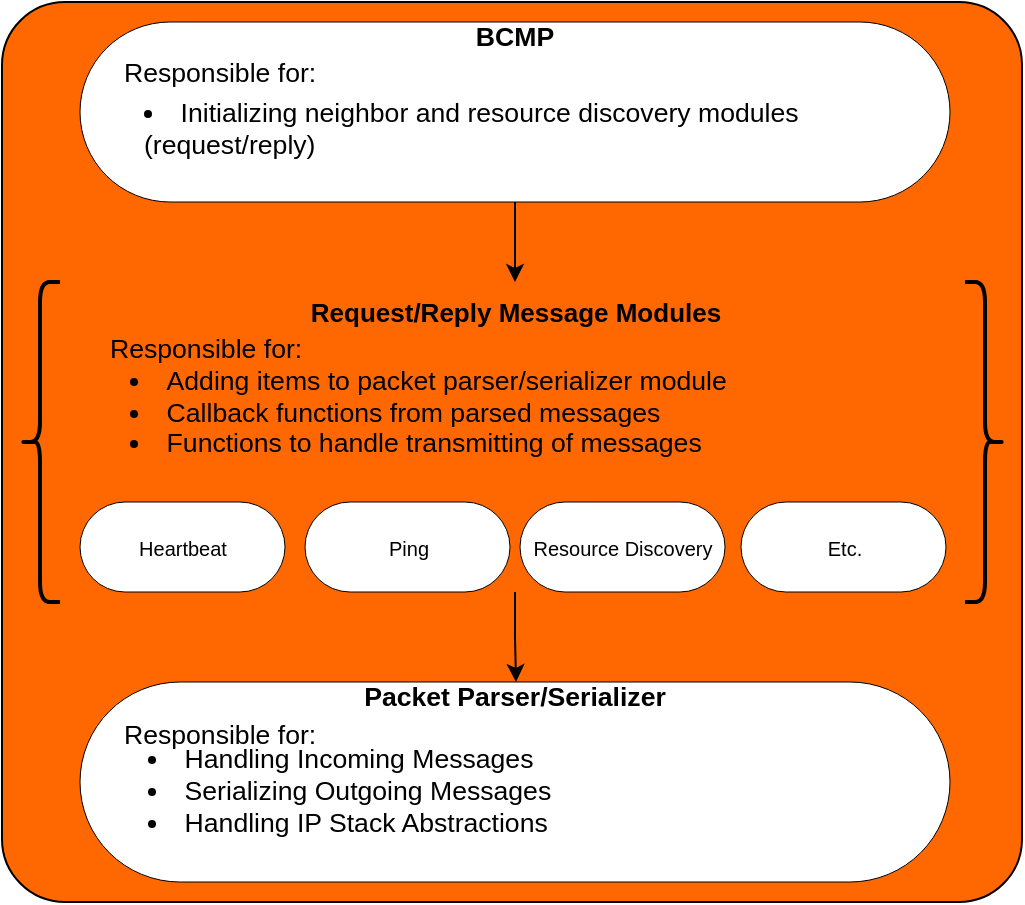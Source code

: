 <mxfile version="24.7.15">
  <diagram name="Page-1" id="HMv95JZd37HtdOTtruG_">
    <mxGraphModel dx="662" dy="441" grid="1" gridSize="10" guides="1" tooltips="1" connect="1" arrows="1" fold="1" page="1" pageScale="1" pageWidth="850" pageHeight="1100" math="0" shadow="0">
      <root>
        <mxCell id="0" />
        <mxCell id="1" parent="0" />
        <mxCell id="gICdmpGwAMncEI22UhPr-41" value="" style="rounded=1;whiteSpace=wrap;html=1;fillColor=#FF6700;strokeColor=#000000;arcSize=7;" vertex="1" parent="1">
          <mxGeometry x="170" y="280" width="510" height="450" as="geometry" />
        </mxCell>
        <mxCell id="gICdmpGwAMncEI22UhPr-7" value="BCMP" style="html=1;overflow=block;blockSpacing=1;whiteSpace=wrap;fontSize=13.3;fontStyle=1;spacing=0;strokeColor=#000000;fillOpacity=100;rounded=1;absoluteArcSize=1;arcSize=108;fillColor=#FFFFFF;strokeWidth=NaN;container=1;pointerEvents=0;collapsible=0;recursiveResize=0;lucidId=lJpaGHonDv_a;verticalAlign=top;fontColor=#000000;" vertex="1" parent="1">
          <mxGeometry x="209" y="290" width="435" height="90" as="geometry" />
        </mxCell>
        <mxCell id="gICdmpGwAMncEI22UhPr-8" value="Responsible for:" style="html=1;overflow=block;blockSpacing=1;whiteSpace=wrap;fontSize=13.3;fontColor=#000000;align=left;spacing=0;verticalAlign=middle;strokeColor=none;strokeOpacity=100;fillOpacity=100;rounded=1;absoluteArcSize=1;arcSize=9;fillColor=none;strokeWidth=1.5;lucidId=sTpa8f46LPAu;" vertex="1" parent="gICdmpGwAMncEI22UhPr-7">
          <mxGeometry x="22" width="391" height="50" as="geometry" />
        </mxCell>
        <mxCell id="gICdmpGwAMncEI22UhPr-9" value="&lt;ul style=&quot;margin: 0px; padding-left: 10px;list-style-position: inside; list-style-type:disc&quot;&gt;&lt;li style=&quot;text-align: left; font-size: 13.3px;&quot;&gt;&lt;span style=&quot;margin-left: 0px;margin-top: -2px;&quot;&gt;&lt;span style=&quot;font-size: 13.3px;&quot;&gt;Initializing neighbor and resource discovery modules (request/reply)&lt;/span&gt;&lt;/span&gt;&lt;/li&gt;&lt;/ul&gt;" style="html=1;overflow=block;blockSpacing=1;whiteSpace=wrap;fontSize=13;spacing=0;strokeColor=none;strokeOpacity=100;fillOpacity=100;rounded=1;absoluteArcSize=1;arcSize=9;fillColor=none;strokeWidth=1.5;lucidId=CVpaMHye50hT;container=1;collapsible=0;fontColor=#000000;" vertex="1" parent="gICdmpGwAMncEI22UhPr-7">
          <mxGeometry x="21.5" y="30" width="392" height="45" as="geometry" />
        </mxCell>
        <mxCell id="gICdmpGwAMncEI22UhPr-5" value="Packet Parser/Serializer&#xa;" style="html=1;overflow=block;blockSpacing=1;whiteSpace=wrap;fontSize=13.3;fontStyle=1;spacing=0;verticalAlign=top;strokeColor=#000000;rounded=1;absoluteArcSize=1;arcSize=165;fillColor=#FFFFFF;strokeWidth=NaN;container=1;pointerEvents=0;collapsible=0;recursiveResize=0;lucidId=_Jpa2be36_ob;fontColor=#000000;" vertex="1" parent="1">
          <mxGeometry x="209" y="620" width="435" height="100" as="geometry" />
        </mxCell>
        <mxCell id="gICdmpGwAMncEI22UhPr-6" value="Responsible for:" style="html=1;overflow=block;blockSpacing=1;whiteSpace=wrap;fontSize=13.3;fontColor=#000000;align=left;spacing=0;strokeColor=none;strokeOpacity=100;fillOpacity=100;rounded=1;absoluteArcSize=1;arcSize=9;fillColor=none;strokeWidth=1.5;lucidId=.QpagCGe7F4O;" vertex="1" parent="gICdmpGwAMncEI22UhPr-5">
          <mxGeometry x="22" width="392" height="51" as="geometry" />
        </mxCell>
        <mxCell id="gICdmpGwAMncEI22UhPr-23" value="&lt;ul style=&quot;margin: 0px; padding-left: 10px;list-style-position: inside; list-style-type:disc&quot;&gt;&lt;li style=&quot;text-align: left; font-size: 13.3px;&quot;&gt;&lt;span style=&quot;margin-left: 0px;margin-top: -2px;&quot;&gt;&lt;span style=&quot;font-size: 13.3px;&quot;&gt;Handling Incoming Messages&lt;/span&gt;&lt;/span&gt;&lt;/li&gt;&lt;li style=&quot;text-align: left; font-size: 13.3px;&quot;&gt;&lt;span style=&quot;margin-left: 0px;margin-top: -2px;&quot;&gt;&lt;span style=&quot;font-size: 13.3px;&quot;&gt;Serializing Outgoing Messages&lt;/span&gt;&lt;/span&gt;&lt;/li&gt;&lt;li style=&quot;text-align: left; font-size: 13.3px;&quot;&gt;&lt;span style=&quot;margin-left: 0px;margin-top: -2px;&quot;&gt;&lt;span style=&quot;font-size: 13.3px;&quot;&gt;Handling IP Stack Abstractions&lt;/span&gt;&lt;/span&gt;&lt;/li&gt;&lt;/ul&gt;" style="html=1;overflow=block;blockSpacing=1;whiteSpace=wrap;fontSize=13;spacing=0;strokeColor=none;strokeOpacity=100;fillOpacity=100;rounded=1;absoluteArcSize=1;arcSize=9;fillColor=none;strokeWidth=1.5;lucidId=sSpamT7Exnb7;container=1;collapsible=0;fontColor=#000000;" vertex="1" parent="gICdmpGwAMncEI22UhPr-5">
          <mxGeometry x="24" y="30" width="263" height="45" as="geometry" />
        </mxCell>
        <mxCell id="gICdmpGwAMncEI22UhPr-38" value="" style="group;fontColor=#000000;" vertex="1" connectable="0" parent="1">
          <mxGeometry x="179" y="420" width="492.5" height="160" as="geometry" />
        </mxCell>
        <mxCell id="gICdmpGwAMncEI22UhPr-2" value="" style="group;html=1;fillColor=none;fontColor=#FFFFFF;" vertex="1" parent="gICdmpGwAMncEI22UhPr-38">
          <mxGeometry x="22.5" y="10" width="450" height="145" as="geometry" />
        </mxCell>
        <mxCell id="gICdmpGwAMncEI22UhPr-22" value="Responsible for:" style="html=1;overflow=block;blockSpacing=1;whiteSpace=wrap;fontSize=13.3;fontColor=#000000;align=left;spacing=0;verticalAlign=middle;strokeColor=none;strokeOpacity=100;fillOpacity=100;rounded=1;absoluteArcSize=1;arcSize=9;fillColor=none;strokeWidth=1.5;lucidId=D7pa3C4U9oIy;" vertex="1" parent="gICdmpGwAMncEI22UhPr-2">
          <mxGeometry x="22" y="-10" width="391" height="65" as="geometry" />
        </mxCell>
        <mxCell id="gICdmpGwAMncEI22UhPr-24" value="&lt;ul style=&quot;margin: 0px; padding-left: 10px;list-style-position: inside; list-style-type:disc&quot;&gt;&lt;li style=&quot;text-align: left; font-size: 13.3px;&quot;&gt;&lt;span style=&quot;margin-left: 0px;margin-top: -2px;&quot;&gt;&lt;span style=&quot;font-size: 13.3px;&quot;&gt;&lt;font&gt;Adding items to packet parser/serializer module&lt;/font&gt;&lt;/span&gt;&lt;/span&gt;&lt;/li&gt;&lt;li style=&quot;text-align: left; font-size: 13.3px;&quot;&gt;&lt;span style=&quot;margin-left: 0px;margin-top: -2px;&quot;&gt;&lt;span style=&quot;font-size: 13.3px;&quot;&gt;&lt;font&gt;Callback functions from parsed messages&lt;/font&gt;&lt;/span&gt;&lt;/span&gt;&lt;/li&gt;&lt;li style=&quot;text-align: left; font-size: 13.3px;&quot;&gt;&lt;span style=&quot;margin-left: 0px;margin-top: -2px;&quot;&gt;&lt;span style=&quot;font-size: 13.3px;&quot;&gt;&lt;font&gt;Functions to handle transmitting of messages&lt;/font&gt;&lt;/span&gt;&lt;/span&gt;&lt;/li&gt;&lt;/ul&gt;" style="html=1;overflow=block;blockSpacing=1;whiteSpace=wrap;fontSize=13;spacing=0;strokeColor=none;strokeOpacity=100;fillOpacity=100;rounded=1;absoluteArcSize=1;arcSize=9;fillColor=none;strokeWidth=1.5;lucidId=a-paCy000fOc;fontColor=#000000;" vertex="1" parent="gICdmpGwAMncEI22UhPr-2">
          <mxGeometry x="22" y="30" width="391" height="50" as="geometry" />
        </mxCell>
        <mxCell id="gICdmpGwAMncEI22UhPr-36" value="&lt;font style=&quot;font-size: 13px;&quot;&gt;&lt;b style=&quot;&quot;&gt;Request/Reply Message Modules&lt;/b&gt;&lt;/font&gt;" style="text;html=1;align=center;verticalAlign=middle;whiteSpace=wrap;rounded=0;" vertex="1" parent="gICdmpGwAMncEI22UhPr-2">
          <mxGeometry x="10" y="-10" width="430" height="30" as="geometry" />
        </mxCell>
        <mxCell id="gICdmpGwAMncEI22UhPr-25" value="" style="shape=curlyBracket;whiteSpace=wrap;html=1;rounded=1;flipH=1;labelPosition=right;verticalLabelPosition=middle;align=left;verticalAlign=middle;strokeColor=#000000;strokeWidth=2;size=0.5;" vertex="1" parent="gICdmpGwAMncEI22UhPr-38">
          <mxGeometry x="472.5" width="20" height="160" as="geometry" />
        </mxCell>
        <mxCell id="gICdmpGwAMncEI22UhPr-26" value="" style="shape=curlyBracket;whiteSpace=wrap;html=1;rounded=1;labelPosition=left;verticalLabelPosition=middle;align=right;verticalAlign=middle;strokeColor=#000000;strokeWidth=2;" vertex="1" parent="gICdmpGwAMncEI22UhPr-38">
          <mxGeometry width="20" height="160" as="geometry" />
        </mxCell>
        <mxCell id="gICdmpGwAMncEI22UhPr-30" value="&lt;span style=&quot;font-weight: normal; font-size: 10px;&quot;&gt;Ping&lt;/span&gt;" style="html=1;overflow=block;blockSpacing=1;whiteSpace=wrap;fontSize=10;fontStyle=1;spacing=0;verticalAlign=middle;strokeColor=#000000;rounded=1;absoluteArcSize=1;arcSize=165;fillColor=#FFFFFF;strokeWidth=NaN;container=1;pointerEvents=0;collapsible=0;recursiveResize=0;lucidId=_Jpa2be36_ob;fontColor=#000000;align=center;labelPosition=center;verticalLabelPosition=middle;" vertex="1" parent="gICdmpGwAMncEI22UhPr-38">
          <mxGeometry x="142.5" y="110" width="102.5" height="45" as="geometry" />
        </mxCell>
        <mxCell id="gICdmpGwAMncEI22UhPr-27" value="&lt;span style=&quot;font-weight: normal; font-size: 10px;&quot;&gt;Heartbeat&lt;/span&gt;" style="html=1;overflow=block;blockSpacing=1;whiteSpace=wrap;fontSize=10;fontStyle=1;spacing=0;verticalAlign=middle;strokeColor=#000000;rounded=1;absoluteArcSize=1;arcSize=165;fillColor=#FFFFFF;strokeWidth=NaN;container=1;pointerEvents=0;collapsible=0;recursiveResize=0;lucidId=_Jpa2be36_ob;fontColor=#000000;align=center;labelPosition=center;verticalLabelPosition=middle;" vertex="1" parent="gICdmpGwAMncEI22UhPr-38">
          <mxGeometry x="30" y="110" width="102.5" height="45" as="geometry" />
        </mxCell>
        <mxCell id="gICdmpGwAMncEI22UhPr-31" value="&lt;span style=&quot;font-weight: normal; font-size: 10px;&quot;&gt;Resource Discovery&lt;/span&gt;" style="html=1;overflow=block;blockSpacing=1;whiteSpace=wrap;fontSize=10;fontStyle=1;spacing=0;verticalAlign=middle;strokeColor=#000000;rounded=1;absoluteArcSize=1;arcSize=165;fillColor=#FFFFFF;strokeWidth=NaN;container=1;pointerEvents=0;collapsible=0;recursiveResize=0;lucidId=_Jpa2be36_ob;fontColor=#000000;align=center;labelPosition=center;verticalLabelPosition=middle;" vertex="1" parent="gICdmpGwAMncEI22UhPr-38">
          <mxGeometry x="250" y="110" width="102.5" height="45" as="geometry" />
        </mxCell>
        <mxCell id="gICdmpGwAMncEI22UhPr-32" value="&lt;span style=&quot;font-weight: normal; font-size: 10px;&quot;&gt;Etc.&lt;/span&gt;" style="html=1;overflow=block;blockSpacing=1;whiteSpace=wrap;fontSize=10;fontStyle=1;spacing=0;verticalAlign=middle;strokeColor=#000000;rounded=1;absoluteArcSize=1;arcSize=165;fillColor=#FFFFFF;strokeWidth=NaN;container=1;pointerEvents=0;collapsible=0;recursiveResize=0;lucidId=_Jpa2be36_ob;fontColor=#000000;align=center;labelPosition=center;verticalLabelPosition=middle;" vertex="1" parent="gICdmpGwAMncEI22UhPr-38">
          <mxGeometry x="360.5" y="110" width="102.5" height="45" as="geometry" />
        </mxCell>
        <mxCell id="gICdmpGwAMncEI22UhPr-39" value="" style="endArrow=classic;html=1;rounded=0;exitX=0.5;exitY=1;exitDx=0;exitDy=0;entryX=0.5;entryY=0;entryDx=0;entryDy=0;strokeColor=#000000;" edge="1" parent="1" source="gICdmpGwAMncEI22UhPr-7" target="gICdmpGwAMncEI22UhPr-36">
          <mxGeometry width="50" height="50" relative="1" as="geometry">
            <mxPoint x="430" y="470" as="sourcePoint" />
            <mxPoint x="480" y="420" as="targetPoint" />
          </mxGeometry>
        </mxCell>
        <mxCell id="gICdmpGwAMncEI22UhPr-40" style="edgeStyle=orthogonalEdgeStyle;rounded=0;orthogonalLoop=1;jettySize=auto;html=1;exitX=0.5;exitY=1;exitDx=0;exitDy=0;entryX=0.5;entryY=0;entryDx=0;entryDy=0;strokeColor=#000000;" edge="1" parent="1" source="gICdmpGwAMncEI22UhPr-2" target="gICdmpGwAMncEI22UhPr-6">
          <mxGeometry relative="1" as="geometry" />
        </mxCell>
      </root>
    </mxGraphModel>
  </diagram>
</mxfile>
